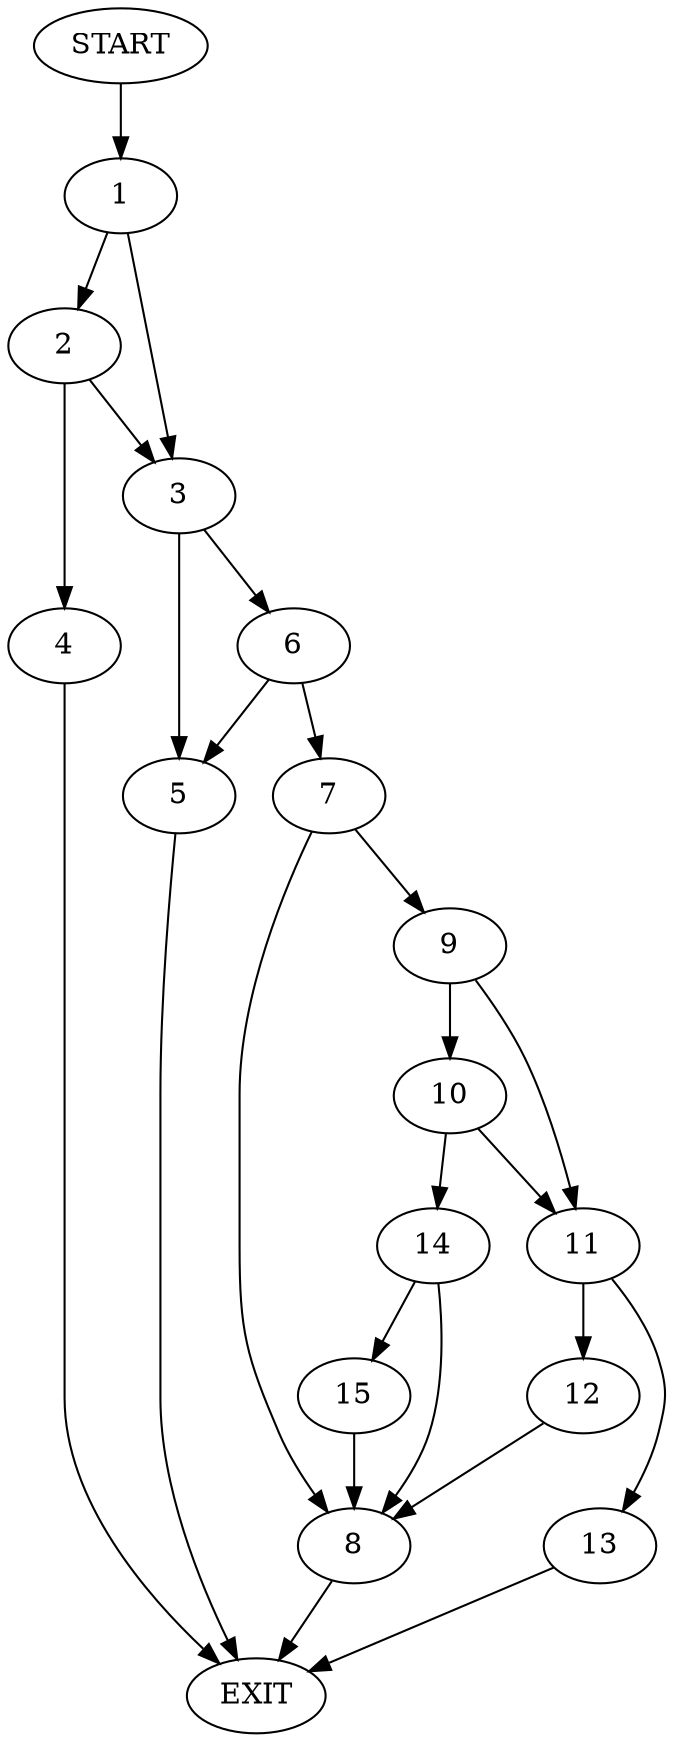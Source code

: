 digraph {
0 [label="START"]
16 [label="EXIT"]
0 -> 1
1 -> 2
1 -> 3
2 -> 4
2 -> 3
3 -> 5
3 -> 6
4 -> 16
5 -> 16
6 -> 7
6 -> 5
7 -> 8
7 -> 9
8 -> 16
9 -> 10
9 -> 11
11 -> 12
11 -> 13
10 -> 14
10 -> 11
14 -> 8
14 -> 15
12 -> 8
13 -> 16
15 -> 8
}
